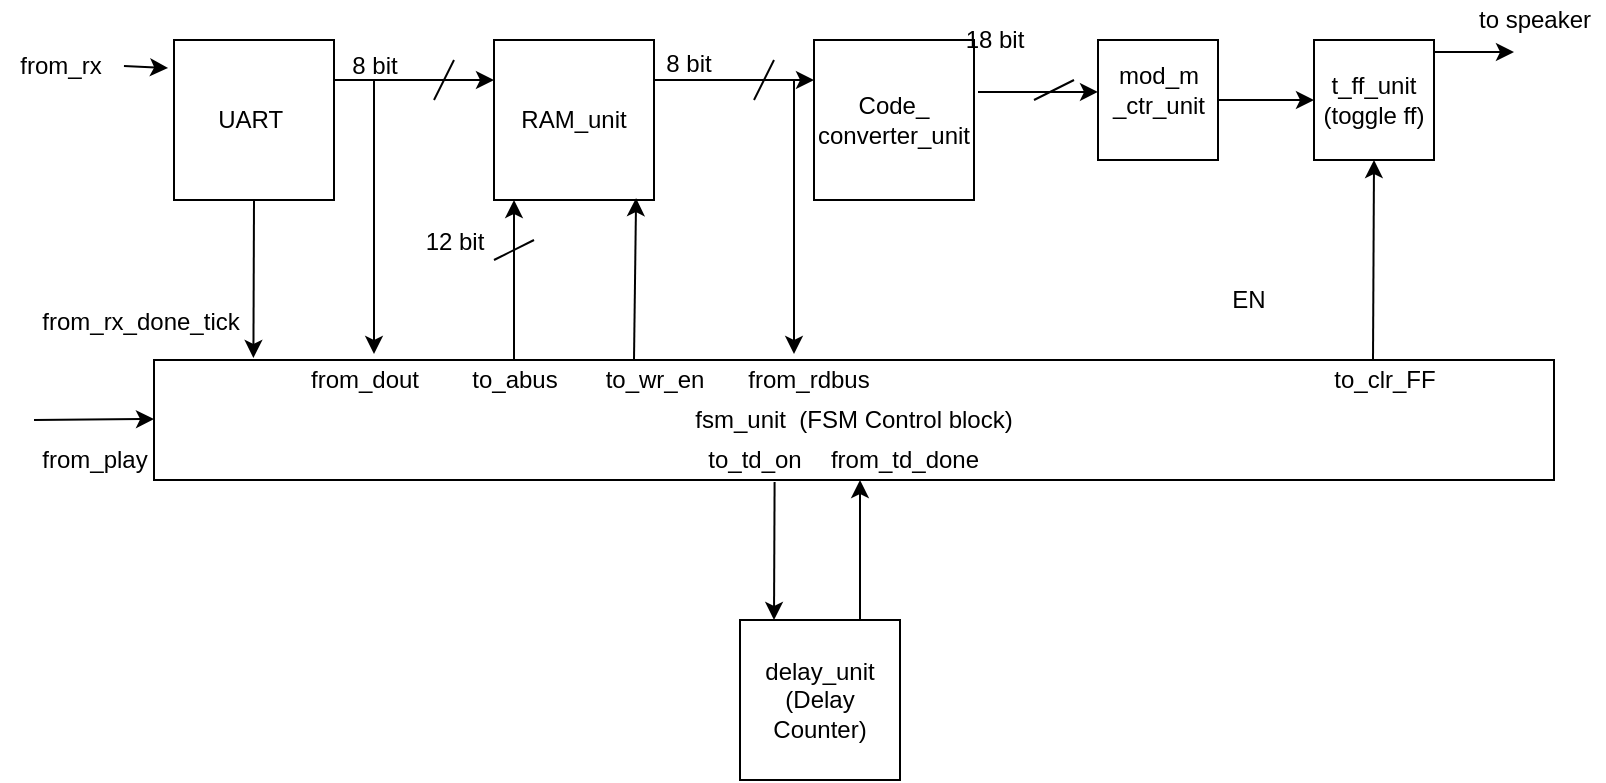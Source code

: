 <mxfile version="12.6.5" type="device" pages="2"><diagram id="YgdAXPZ5-lK4IQie13oy" name="fsm_block_diagram"><mxGraphModel dx="383" dy="538" grid="1" gridSize="10" guides="1" tooltips="1" connect="1" arrows="1" fold="1" page="1" pageScale="1" pageWidth="827" pageHeight="1169" math="0" shadow="0"><root><mxCell id="0"/><mxCell id="1" parent="0"/><mxCell id="5bdlo-9A9kZahce54ayF-1" value="fsm_unit&amp;nbsp; (FSM Control block)" style="rounded=0;whiteSpace=wrap;html=1;" parent="1" vertex="1"><mxGeometry x="80" y="270" width="700" height="60" as="geometry"/></mxCell><mxCell id="5bdlo-9A9kZahce54ayF-2" value="UART&amp;nbsp;" style="whiteSpace=wrap;html=1;aspect=fixed;" parent="1" vertex="1"><mxGeometry x="90" y="110" width="80" height="80" as="geometry"/></mxCell><mxCell id="5bdlo-9A9kZahce54ayF-3" value="RAM_unit" style="whiteSpace=wrap;html=1;aspect=fixed;" parent="1" vertex="1"><mxGeometry x="250" y="110" width="80" height="80" as="geometry"/></mxCell><mxCell id="5bdlo-9A9kZahce54ayF-4" value="Code_&lt;br&gt;converter_unit" style="whiteSpace=wrap;html=1;aspect=fixed;" parent="1" vertex="1"><mxGeometry x="410" y="110" width="80" height="80" as="geometry"/></mxCell><mxCell id="5bdlo-9A9kZahce54ayF-12" value="" style="endArrow=classic;html=1;entryX=-0.037;entryY=0.175;entryDx=0;entryDy=0;entryPerimeter=0;exitX=1.033;exitY=0.5;exitDx=0;exitDy=0;exitPerimeter=0;" parent="1" target="5bdlo-9A9kZahce54ayF-2" edge="1" source="5bdlo-9A9kZahce54ayF-14"><mxGeometry width="50" height="50" relative="1" as="geometry"><mxPoint x="50" y="134" as="sourcePoint"/><mxPoint x="130" y="350" as="targetPoint"/><Array as="points"/></mxGeometry></mxCell><mxCell id="5bdlo-9A9kZahce54ayF-14" value="from_rx" style="text;html=1;align=center;verticalAlign=middle;resizable=0;points=[];autosize=1;" parent="1" vertex="1"><mxGeometry x="3" y="113" width="60" height="20" as="geometry"/></mxCell><mxCell id="5bdlo-9A9kZahce54ayF-17" value="" style="endArrow=classic;html=1;exitX=0.5;exitY=1;exitDx=0;exitDy=0;entryX=0.071;entryY=-0.017;entryDx=0;entryDy=0;entryPerimeter=0;" parent="1" source="5bdlo-9A9kZahce54ayF-2" target="5bdlo-9A9kZahce54ayF-1" edge="1"><mxGeometry width="50" height="50" relative="1" as="geometry"><mxPoint x="40" y="400" as="sourcePoint"/><mxPoint x="90" y="350" as="targetPoint"/></mxGeometry></mxCell><mxCell id="5bdlo-9A9kZahce54ayF-19" value="delay_unit&lt;br&gt;(Delay &lt;br&gt;Counter)" style="whiteSpace=wrap;html=1;aspect=fixed;" parent="1" vertex="1"><mxGeometry x="373" y="400" width="80" height="80" as="geometry"/></mxCell><mxCell id="5bdlo-9A9kZahce54ayF-20" value="" style="endArrow=classic;html=1;exitX=0.5;exitY=1;exitDx=0;exitDy=0;entryX=0.071;entryY=-0.017;entryDx=0;entryDy=0;entryPerimeter=0;" parent="1" edge="1"><mxGeometry width="50" height="50" relative="1" as="geometry"><mxPoint x="390.3" y="331.02" as="sourcePoint"/><mxPoint x="390" y="400" as="targetPoint"/></mxGeometry></mxCell><mxCell id="5bdlo-9A9kZahce54ayF-21" value="" style="endArrow=classic;html=1;exitX=0.75;exitY=0;exitDx=0;exitDy=0;" parent="1" source="5bdlo-9A9kZahce54ayF-19" edge="1"><mxGeometry width="50" height="50" relative="1" as="geometry"><mxPoint x="290.3" y="221.02" as="sourcePoint"/><mxPoint x="433" y="330" as="targetPoint"/></mxGeometry></mxCell><mxCell id="5bdlo-9A9kZahce54ayF-27" value="" style="endArrow=classic;html=1;entryX=0;entryY=0.433;entryDx=0;entryDy=0;entryPerimeter=0;" parent="1" target="5bdlo-9A9kZahce54ayF-5" edge="1"><mxGeometry width="50" height="50" relative="1" as="geometry"><mxPoint x="492" y="136" as="sourcePoint"/><mxPoint x="530" y="130" as="targetPoint"/></mxGeometry></mxCell><mxCell id="5bdlo-9A9kZahce54ayF-29" value="to_td_on" style="text;html=1;align=center;verticalAlign=middle;resizable=0;points=[];autosize=1;" parent="1" vertex="1"><mxGeometry x="350" y="310" width="60" height="20" as="geometry"/></mxCell><mxCell id="5bdlo-9A9kZahce54ayF-30" value="from_td_done" style="text;html=1;align=center;verticalAlign=middle;resizable=0;points=[];autosize=1;" parent="1" vertex="1"><mxGeometry x="410" y="310" width="90" height="20" as="geometry"/></mxCell><mxCell id="5bdlo-9A9kZahce54ayF-31" value="" style="endArrow=classic;html=1;exitX=0.75;exitY=0;exitDx=0;exitDy=0;entryX=0.5;entryY=1;entryDx=0;entryDy=0;" parent="1" edge="1" target="CBpHzNIwXHoTtJq3XLyi-16"><mxGeometry width="50" height="50" relative="1" as="geometry"><mxPoint x="689.5" y="270" as="sourcePoint"/><mxPoint x="689.5" y="200" as="targetPoint"/></mxGeometry></mxCell><mxCell id="5bdlo-9A9kZahce54ayF-32" value="EN" style="text;html=1;align=center;verticalAlign=middle;resizable=0;points=[];autosize=1;" parent="1" vertex="1"><mxGeometry x="612" y="230" width="30" height="20" as="geometry"/></mxCell><mxCell id="5bdlo-9A9kZahce54ayF-34" value="" style="endArrow=classic;html=1;exitX=0.75;exitY=0;exitDx=0;exitDy=0;entryX=0.125;entryY=1;entryDx=0;entryDy=0;entryPerimeter=0;" parent="1" edge="1" target="5bdlo-9A9kZahce54ayF-3"><mxGeometry width="50" height="50" relative="1" as="geometry"><mxPoint x="260" y="270" as="sourcePoint"/><mxPoint x="260" y="200" as="targetPoint"/></mxGeometry></mxCell><mxCell id="5bdlo-9A9kZahce54ayF-40" value="" style="endArrow=classic;html=1;" parent="1" edge="1"><mxGeometry width="50" height="50" relative="1" as="geometry"><mxPoint x="660" y="116" as="sourcePoint"/><mxPoint x="760" y="116" as="targetPoint"/></mxGeometry></mxCell><mxCell id="5bdlo-9A9kZahce54ayF-41" value="" style="endArrow=classic;html=1;" parent="1" edge="1"><mxGeometry width="50" height="50" relative="1" as="geometry"><mxPoint x="20" y="300" as="sourcePoint"/><mxPoint x="80" y="299.5" as="targetPoint"/></mxGeometry></mxCell><mxCell id="5bdlo-9A9kZahce54ayF-42" value="from_play" style="text;html=1;align=center;verticalAlign=middle;resizable=0;points=[];autosize=1;" parent="1" vertex="1"><mxGeometry x="15" y="310" width="70" height="20" as="geometry"/></mxCell><mxCell id="5bdlo-9A9kZahce54ayF-43" value="" style="endArrow=classic;html=1;exitX=0.75;exitY=0;exitDx=0;exitDy=0;entryX=0.888;entryY=0.988;entryDx=0;entryDy=0;entryPerimeter=0;" parent="1" edge="1" target="5bdlo-9A9kZahce54ayF-3"><mxGeometry width="50" height="50" relative="1" as="geometry"><mxPoint x="320" y="270" as="sourcePoint"/><mxPoint x="320" y="200" as="targetPoint"/></mxGeometry></mxCell><mxCell id="5bdlo-9A9kZahce54ayF-46" value="to speaker" style="text;html=1;align=center;verticalAlign=middle;resizable=0;points=[];autosize=1;" parent="1" vertex="1"><mxGeometry x="735" y="90" width="70" height="20" as="geometry"/></mxCell><mxCell id="CBpHzNIwXHoTtJq3XLyi-1" value="from_rx_done_tick" style="text;html=1;align=center;verticalAlign=middle;resizable=0;points=[];autosize=1;" vertex="1" parent="1"><mxGeometry x="18" y="241" width="110" height="20" as="geometry"/></mxCell><mxCell id="CBpHzNIwXHoTtJq3XLyi-3" value="to_abus" style="text;html=1;align=center;verticalAlign=middle;resizable=0;points=[];autosize=1;" vertex="1" parent="1"><mxGeometry x="230" y="270" width="60" height="20" as="geometry"/></mxCell><mxCell id="CBpHzNIwXHoTtJq3XLyi-4" value="to_wr_en&lt;br&gt;" style="text;html=1;align=center;verticalAlign=middle;resizable=0;points=[];autosize=1;" vertex="1" parent="1"><mxGeometry x="300" y="270" width="60" height="20" as="geometry"/></mxCell><mxCell id="CBpHzNIwXHoTtJq3XLyi-7" value="" style="group" vertex="1" connectable="0" parent="1"><mxGeometry x="230" y="230" width="10" height="10" as="geometry"/></mxCell><mxCell id="CBpHzNIwXHoTtJq3XLyi-9" value="" style="endArrow=none;html=1;" edge="1" parent="CBpHzNIwXHoTtJq3XLyi-7"><mxGeometry width="50" height="50" relative="1" as="geometry"><mxPoint x="20" y="-10" as="sourcePoint"/><mxPoint x="40" y="-20" as="targetPoint"/></mxGeometry></mxCell><mxCell id="CBpHzNIwXHoTtJq3XLyi-10" value="8 bit&lt;br&gt;" style="text;html=1;align=center;verticalAlign=middle;resizable=0;points=[];autosize=1;" vertex="1" parent="1"><mxGeometry x="170" y="113" width="40" height="20" as="geometry"/></mxCell><mxCell id="CBpHzNIwXHoTtJq3XLyi-11" value="12 bit&lt;br&gt;" style="text;html=1;align=center;verticalAlign=middle;resizable=0;points=[];autosize=1;" vertex="1" parent="1"><mxGeometry x="210" y="201" width="40" height="20" as="geometry"/></mxCell><mxCell id="CBpHzNIwXHoTtJq3XLyi-12" value="8 bit&lt;br&gt;" style="text;html=1;align=center;verticalAlign=middle;resizable=0;points=[];autosize=1;" vertex="1" parent="1"><mxGeometry x="327" y="112" width="40" height="20" as="geometry"/></mxCell><mxCell id="CBpHzNIwXHoTtJq3XLyi-17" style="edgeStyle=orthogonalEdgeStyle;rounded=0;orthogonalLoop=1;jettySize=auto;html=1;exitX=1;exitY=0.5;exitDx=0;exitDy=0;entryX=0;entryY=0.5;entryDx=0;entryDy=0;" edge="1" parent="1" source="5bdlo-9A9kZahce54ayF-5" target="CBpHzNIwXHoTtJq3XLyi-16"><mxGeometry relative="1" as="geometry"/></mxCell><mxCell id="5bdlo-9A9kZahce54ayF-5" value="" style="whiteSpace=wrap;html=1;aspect=fixed;" parent="1" vertex="1"><mxGeometry x="552" y="110" width="60" height="60" as="geometry"/></mxCell><mxCell id="5bdlo-9A9kZahce54ayF-6" value="mod_m&lt;br&gt;_ctr_unit" style="text;html=1;align=center;verticalAlign=middle;resizable=0;points=[];autosize=1;" parent="1" vertex="1"><mxGeometry x="552" y="120" width="60" height="30" as="geometry"/></mxCell><mxCell id="CBpHzNIwXHoTtJq3XLyi-15" value="18 bit" style="text;html=1;align=center;verticalAlign=middle;resizable=0;points=[];autosize=1;" vertex="1" parent="1"><mxGeometry x="480" y="100" width="40" height="20" as="geometry"/></mxCell><mxCell id="CBpHzNIwXHoTtJq3XLyi-16" value="t_ff_unit&lt;br&gt;(toggle ff)" style="whiteSpace=wrap;html=1;aspect=fixed;" vertex="1" parent="1"><mxGeometry x="660" y="110" width="60" height="60" as="geometry"/></mxCell><mxCell id="CBpHzNIwXHoTtJq3XLyi-18" value="to_clr_FF" style="text;html=1;align=center;verticalAlign=middle;resizable=0;points=[];autosize=1;" vertex="1" parent="1"><mxGeometry x="660" y="270" width="70" height="20" as="geometry"/></mxCell><mxCell id="5bdlo-9A9kZahce54ayF-26" value="" style="group" parent="1" vertex="1" connectable="0"><mxGeometry x="520" y="130" width="20" height="10" as="geometry"/></mxCell><mxCell id="5bdlo-9A9kZahce54ayF-28" value="" style="endArrow=none;html=1;" parent="5bdlo-9A9kZahce54ayF-26" edge="1"><mxGeometry width="50" height="50" relative="1" as="geometry"><mxPoint y="10" as="sourcePoint"/><mxPoint x="20" as="targetPoint"/></mxGeometry></mxCell><mxCell id="5bdlo-9A9kZahce54ayF-24" value="" style="endArrow=classic;html=1;exitX=1;exitY=0.25;exitDx=0;exitDy=0;entryX=0;entryY=0.25;entryDx=0;entryDy=0;" parent="1" source="5bdlo-9A9kZahce54ayF-3" edge="1" target="5bdlo-9A9kZahce54ayF-4"><mxGeometry width="50" height="50" relative="1" as="geometry"><mxPoint x="310" y="195" as="sourcePoint"/><mxPoint x="370" y="140" as="targetPoint"/></mxGeometry></mxCell><mxCell id="5bdlo-9A9kZahce54ayF-25" value="" style="endArrow=none;html=1;" parent="1" edge="1"><mxGeometry width="50" height="50" relative="1" as="geometry"><mxPoint x="390" y="120" as="sourcePoint"/><mxPoint x="380" y="140" as="targetPoint"/></mxGeometry></mxCell><mxCell id="5bdlo-9A9kZahce54ayF-15" value="" style="endArrow=classic;html=1;exitX=1;exitY=0.25;exitDx=0;exitDy=0;entryX=0;entryY=0.25;entryDx=0;entryDy=0;" parent="1" source="5bdlo-9A9kZahce54ayF-2" target="5bdlo-9A9kZahce54ayF-3" edge="1"><mxGeometry width="50" height="50" relative="1" as="geometry"><mxPoint x="170" y="185" as="sourcePoint"/><mxPoint x="220" y="135" as="targetPoint"/></mxGeometry></mxCell><mxCell id="5bdlo-9A9kZahce54ayF-16" value="" style="endArrow=none;html=1;" parent="1" edge="1"><mxGeometry width="50" height="50" relative="1" as="geometry"><mxPoint x="220" y="140" as="sourcePoint"/><mxPoint x="230" y="120" as="targetPoint"/></mxGeometry></mxCell><mxCell id="CBpHzNIwXHoTtJq3XLyi-22" value="" style="endArrow=classic;html=1;" edge="1" parent="1"><mxGeometry width="50" height="50" relative="1" as="geometry"><mxPoint x="190" y="130" as="sourcePoint"/><mxPoint x="190" y="267" as="targetPoint"/></mxGeometry></mxCell><mxCell id="CBpHzNIwXHoTtJq3XLyi-23" value="from_dout" style="text;html=1;align=center;verticalAlign=middle;resizable=0;points=[];autosize=1;" vertex="1" parent="1"><mxGeometry x="150" y="270" width="70" height="20" as="geometry"/></mxCell><mxCell id="CBpHzNIwXHoTtJq3XLyi-24" value="" style="endArrow=classic;html=1;" edge="1" parent="1"><mxGeometry width="50" height="50" relative="1" as="geometry"><mxPoint x="400" y="130" as="sourcePoint"/><mxPoint x="400" y="267" as="targetPoint"/></mxGeometry></mxCell><mxCell id="CBpHzNIwXHoTtJq3XLyi-25" value="from_rdbus" style="text;html=1;align=center;verticalAlign=middle;resizable=0;points=[];autosize=1;" vertex="1" parent="1"><mxGeometry x="367" y="270" width="80" height="20" as="geometry"/></mxCell></root></mxGraphModel></diagram><diagram id="8MYCNCl6mGvMVjmxl_Ek" name="asmd_chart"><mxGraphModel dx="383" dy="538" grid="1" gridSize="10" guides="1" tooltips="1" connect="1" arrows="1" fold="1" page="1" pageScale="1" pageWidth="827" pageHeight="1169" math="0" shadow="0"><root><mxCell id="Ey9MxF-9MoVM_Pue2kJ5-0"/><mxCell id="Ey9MxF-9MoVM_Pue2kJ5-1" parent="Ey9MxF-9MoVM_Pue2kJ5-0"/><mxCell id="_oyFW1iO48aL2rEF51Xe-11" value="" style="rounded=0;whiteSpace=wrap;html=1;dashed=1;fillColor=none;fontSize=16;" vertex="1" parent="Ey9MxF-9MoVM_Pue2kJ5-1"><mxGeometry x="800" y="395" width="190" height="205" as="geometry"/></mxCell><mxCell id="xyKOSxq3Kl5YAWlr8N83-8" value="" style="rounded=0;whiteSpace=wrap;html=1;dashed=1;fillColor=none;fontSize=16;" vertex="1" parent="Ey9MxF-9MoVM_Pue2kJ5-1"><mxGeometry x="360" y="230" width="190" height="110" as="geometry"/></mxCell><mxCell id="xyKOSxq3Kl5YAWlr8N83-11" value="store_2" style="text;html=1;align=center;verticalAlign=middle;resizable=0;points=[];autosize=1;fontSize=16;" vertex="1" parent="Ey9MxF-9MoVM_Pue2kJ5-1"><mxGeometry x="480" y="240" width="70" height="20" as="geometry"/></mxCell><mxCell id="xyKOSxq3Kl5YAWlr8N83-26" value="" style="rounded=0;whiteSpace=wrap;html=1;dashed=1;fillColor=none;fontSize=16;" vertex="1" parent="Ey9MxF-9MoVM_Pue2kJ5-1"><mxGeometry x="350" y="380" width="370" height="305" as="geometry"/></mxCell><mxCell id="xyKOSxq3Kl5YAWlr8N83-15" style="edgeStyle=orthogonalEdgeStyle;rounded=0;orthogonalLoop=1;jettySize=auto;html=1;exitX=0.5;exitY=0;exitDx=0;exitDy=0;entryX=0.5;entryY=0;entryDx=0;entryDy=0;fontSize=16;" edge="1" parent="Ey9MxF-9MoVM_Pue2kJ5-1" source="xyKOSxq3Kl5YAWlr8N83-2" target="xyKOSxq3Kl5YAWlr8N83-0"><mxGeometry relative="1" as="geometry"><Array as="points"><mxPoint x="455" y="120"/><mxPoint x="455" y="120"/></Array></mxGeometry></mxCell><mxCell id="xyKOSxq3Kl5YAWlr8N83-2" value="" style="rounded=0;whiteSpace=wrap;html=1;dashed=1;fillColor=none;fontSize=16;" vertex="1" parent="Ey9MxF-9MoVM_Pue2kJ5-1"><mxGeometry x="360" y="90" width="190" height="110" as="geometry"/></mxCell><mxCell id="Ey9MxF-9MoVM_Pue2kJ5-24" style="edgeStyle=orthogonalEdgeStyle;rounded=0;orthogonalLoop=1;jettySize=auto;html=1;exitX=0.5;exitY=0;exitDx=0;exitDy=0;entryX=0.5;entryY=0;entryDx=0;entryDy=0;fontSize=16;" edge="1" parent="Ey9MxF-9MoVM_Pue2kJ5-1" source="Ey9MxF-9MoVM_Pue2kJ5-23" target="Ey9MxF-9MoVM_Pue2kJ5-18"><mxGeometry relative="1" as="geometry"/></mxCell><mxCell id="Ey9MxF-9MoVM_Pue2kJ5-23" value="" style="whiteSpace=wrap;html=1;aspect=fixed;dashed=1;fillColor=none;" vertex="1" parent="Ey9MxF-9MoVM_Pue2kJ5-1"><mxGeometry x="50" y="390" width="240" height="240" as="geometry"/></mxCell><mxCell id="Ey9MxF-9MoVM_Pue2kJ5-14" style="edgeStyle=orthogonalEdgeStyle;rounded=0;orthogonalLoop=1;jettySize=auto;html=1;exitX=0.5;exitY=0;exitDx=0;exitDy=0;entryX=0.5;entryY=0;entryDx=0;entryDy=0;fontSize=16;" edge="1" parent="Ey9MxF-9MoVM_Pue2kJ5-1" source="Ey9MxF-9MoVM_Pue2kJ5-7" target="Ey9MxF-9MoVM_Pue2kJ5-2"><mxGeometry relative="1" as="geometry"/></mxCell><mxCell id="Ey9MxF-9MoVM_Pue2kJ5-7" value="" style="whiteSpace=wrap;html=1;aspect=fixed;dashed=1;fillColor=none;" vertex="1" parent="Ey9MxF-9MoVM_Pue2kJ5-1"><mxGeometry x="45" y="90" width="240" height="240" as="geometry"/></mxCell><mxCell id="Ey9MxF-9MoVM_Pue2kJ5-9" style="edgeStyle=orthogonalEdgeStyle;rounded=0;orthogonalLoop=1;jettySize=auto;html=1;exitX=0.5;exitY=1;exitDx=0;exitDy=0;entryX=0.5;entryY=0;entryDx=0;entryDy=0;" edge="1" parent="Ey9MxF-9MoVM_Pue2kJ5-1" source="Ey9MxF-9MoVM_Pue2kJ5-2" target="Ey9MxF-9MoVM_Pue2kJ5-3"><mxGeometry relative="1" as="geometry"/></mxCell><mxCell id="Ey9MxF-9MoVM_Pue2kJ5-2" value="to_clr_FF &amp;lt;= '1'" style="rounded=0;whiteSpace=wrap;html=1;" vertex="1" parent="Ey9MxF-9MoVM_Pue2kJ5-1"><mxGeometry x="110" y="120" width="120" height="30" as="geometry"/></mxCell><mxCell id="Ey9MxF-9MoVM_Pue2kJ5-6" style="edgeStyle=orthogonalEdgeStyle;rounded=0;orthogonalLoop=1;jettySize=auto;html=1;exitX=0.5;exitY=1;exitDx=0;exitDy=0;entryX=0.5;entryY=0;entryDx=0;entryDy=0;" edge="1" parent="Ey9MxF-9MoVM_Pue2kJ5-1" source="Ey9MxF-9MoVM_Pue2kJ5-3" target="Ey9MxF-9MoVM_Pue2kJ5-4"><mxGeometry relative="1" as="geometry"/></mxCell><mxCell id="Ey9MxF-9MoVM_Pue2kJ5-10" style="edgeStyle=orthogonalEdgeStyle;rounded=0;orthogonalLoop=1;jettySize=auto;html=1;exitX=0;exitY=0.5;exitDx=0;exitDy=0;entryX=0.5;entryY=0;entryDx=0;entryDy=0;" edge="1" parent="Ey9MxF-9MoVM_Pue2kJ5-1" source="Ey9MxF-9MoVM_Pue2kJ5-3" target="Ey9MxF-9MoVM_Pue2kJ5-7"><mxGeometry relative="1" as="geometry"><Array as="points"><mxPoint x="10" y="200"/><mxPoint x="10" y="50"/><mxPoint x="165" y="50"/></Array></mxGeometry></mxCell><mxCell id="Ey9MxF-9MoVM_Pue2kJ5-3" value="from_rx_done_tick = 1 ?" style="shape=hexagon;perimeter=hexagonPerimeter2;whiteSpace=wrap;html=1;" vertex="1" parent="Ey9MxF-9MoVM_Pue2kJ5-1"><mxGeometry x="70" y="180" width="190" height="40" as="geometry"/></mxCell><mxCell id="Ey9MxF-9MoVM_Pue2kJ5-11" style="edgeStyle=orthogonalEdgeStyle;rounded=0;orthogonalLoop=1;jettySize=auto;html=1;exitX=0;exitY=0.5;exitDx=0;exitDy=0;" edge="1" parent="Ey9MxF-9MoVM_Pue2kJ5-1" source="Ey9MxF-9MoVM_Pue2kJ5-4"><mxGeometry relative="1" as="geometry"><mxPoint x="10" y="200" as="targetPoint"/></mxGeometry></mxCell><mxCell id="Ey9MxF-9MoVM_Pue2kJ5-27" style="edgeStyle=orthogonalEdgeStyle;rounded=0;orthogonalLoop=1;jettySize=auto;html=1;exitX=0.5;exitY=1;exitDx=0;exitDy=0;fontSize=16;" edge="1" parent="Ey9MxF-9MoVM_Pue2kJ5-1" source="Ey9MxF-9MoVM_Pue2kJ5-4"><mxGeometry relative="1" as="geometry"><mxPoint x="165" y="390" as="targetPoint"/></mxGeometry></mxCell><mxCell id="Ey9MxF-9MoVM_Pue2kJ5-4" value="from_dout = '(' ?" style="shape=hexagon;perimeter=hexagonPerimeter2;whiteSpace=wrap;html=1;" vertex="1" parent="Ey9MxF-9MoVM_Pue2kJ5-1"><mxGeometry x="70" y="260" width="190" height="40" as="geometry"/></mxCell><mxCell id="Ey9MxF-9MoVM_Pue2kJ5-12" value="init" style="text;html=1;align=center;verticalAlign=middle;resizable=0;points=[];autosize=1;fontSize=16;" vertex="1" parent="Ey9MxF-9MoVM_Pue2kJ5-1"><mxGeometry x="240" y="100" width="40" height="20" as="geometry"/></mxCell><mxCell id="Ey9MxF-9MoVM_Pue2kJ5-15" value="F" style="text;html=1;align=center;verticalAlign=middle;resizable=0;points=[];autosize=1;fontSize=16;" vertex="1" parent="Ey9MxF-9MoVM_Pue2kJ5-1"><mxGeometry x="15" y="177" width="30" height="20" as="geometry"/></mxCell><mxCell id="Ey9MxF-9MoVM_Pue2kJ5-16" value="F" style="text;html=1;align=center;verticalAlign=middle;resizable=0;points=[];autosize=1;fontSize=16;" vertex="1" parent="Ey9MxF-9MoVM_Pue2kJ5-1"><mxGeometry x="15" y="260" width="30" height="20" as="geometry"/></mxCell><mxCell id="Ey9MxF-9MoVM_Pue2kJ5-17" value="T" style="text;html=1;align=center;verticalAlign=middle;resizable=0;points=[];autosize=1;fontSize=16;" vertex="1" parent="Ey9MxF-9MoVM_Pue2kJ5-1"><mxGeometry x="130" y="230" width="30" height="20" as="geometry"/></mxCell><mxCell id="Ey9MxF-9MoVM_Pue2kJ5-21" style="edgeStyle=orthogonalEdgeStyle;rounded=0;orthogonalLoop=1;jettySize=auto;html=1;exitX=0.5;exitY=1;exitDx=0;exitDy=0;entryX=0.5;entryY=0;entryDx=0;entryDy=0;fontSize=16;" edge="1" parent="Ey9MxF-9MoVM_Pue2kJ5-1" source="Ey9MxF-9MoVM_Pue2kJ5-18" target="Ey9MxF-9MoVM_Pue2kJ5-19"><mxGeometry relative="1" as="geometry"/></mxCell><mxCell id="Ey9MxF-9MoVM_Pue2kJ5-18" value="to_clr_FF &amp;lt;= '1'&lt;br&gt;to_abus &amp;lt;= (others=&amp;gt;0)" style="rounded=0;whiteSpace=wrap;html=1;" vertex="1" parent="Ey9MxF-9MoVM_Pue2kJ5-1"><mxGeometry x="90" y="420" width="150" height="40" as="geometry"/></mxCell><mxCell id="Ey9MxF-9MoVM_Pue2kJ5-22" style="edgeStyle=orthogonalEdgeStyle;rounded=0;orthogonalLoop=1;jettySize=auto;html=1;exitX=0.5;exitY=1;exitDx=0;exitDy=0;entryX=0.5;entryY=0;entryDx=0;entryDy=0;fontSize=16;" edge="1" parent="Ey9MxF-9MoVM_Pue2kJ5-1" source="Ey9MxF-9MoVM_Pue2kJ5-19" target="Ey9MxF-9MoVM_Pue2kJ5-20"><mxGeometry relative="1" as="geometry"/></mxCell><mxCell id="Ey9MxF-9MoVM_Pue2kJ5-28" style="edgeStyle=orthogonalEdgeStyle;rounded=0;orthogonalLoop=1;jettySize=auto;html=1;exitX=0;exitY=0.5;exitDx=0;exitDy=0;fontSize=16;" edge="1" parent="Ey9MxF-9MoVM_Pue2kJ5-1" source="Ey9MxF-9MoVM_Pue2kJ5-19"><mxGeometry relative="1" as="geometry"><mxPoint x="165" y="360" as="targetPoint"/><Array as="points"><mxPoint x="10" y="510"/><mxPoint x="10" y="360"/></Array></mxGeometry></mxCell><mxCell id="Ey9MxF-9MoVM_Pue2kJ5-19" value="from_rx_done_tick = 1 ?" style="shape=hexagon;perimeter=hexagonPerimeter2;whiteSpace=wrap;html=1;" vertex="1" parent="Ey9MxF-9MoVM_Pue2kJ5-1"><mxGeometry x="70" y="490" width="190" height="40" as="geometry"/></mxCell><mxCell id="Ey9MxF-9MoVM_Pue2kJ5-26" style="edgeStyle=orthogonalEdgeStyle;rounded=0;orthogonalLoop=1;jettySize=auto;html=1;exitX=0;exitY=0.5;exitDx=0;exitDy=0;fontSize=16;" edge="1" parent="Ey9MxF-9MoVM_Pue2kJ5-1" source="Ey9MxF-9MoVM_Pue2kJ5-20"><mxGeometry relative="1" as="geometry"><mxPoint x="10" y="510" as="targetPoint"/></mxGeometry></mxCell><mxCell id="xyKOSxq3Kl5YAWlr8N83-4" style="edgeStyle=orthogonalEdgeStyle;rounded=0;orthogonalLoop=1;jettySize=auto;html=1;exitX=0.5;exitY=1;exitDx=0;exitDy=0;entryX=0.5;entryY=0;entryDx=0;entryDy=0;fontSize=16;" edge="1" parent="Ey9MxF-9MoVM_Pue2kJ5-1" source="Ey9MxF-9MoVM_Pue2kJ5-20" target="xyKOSxq3Kl5YAWlr8N83-2"><mxGeometry relative="1" as="geometry"><Array as="points"><mxPoint x="165" y="660"/><mxPoint x="310" y="660"/><mxPoint x="310" y="70"/><mxPoint x="455" y="70"/></Array></mxGeometry></mxCell><mxCell id="Ey9MxF-9MoVM_Pue2kJ5-20" value="from_dout = O4/O5 note ?" style="shape=hexagon;perimeter=hexagonPerimeter2;whiteSpace=wrap;html=1;" vertex="1" parent="Ey9MxF-9MoVM_Pue2kJ5-1"><mxGeometry x="70" y="564" width="190" height="40" as="geometry"/></mxCell><mxCell id="Ey9MxF-9MoVM_Pue2kJ5-29" value="check_for_ABC" style="text;html=1;fontSize=16;" vertex="1" parent="Ey9MxF-9MoVM_Pue2kJ5-1"><mxGeometry x="170" y="390" width="50" height="30" as="geometry"/></mxCell><mxCell id="Ey9MxF-9MoVM_Pue2kJ5-30" value="T" style="text;html=1;align=center;verticalAlign=middle;resizable=0;points=[];autosize=1;fontSize=16;" vertex="1" parent="Ey9MxF-9MoVM_Pue2kJ5-1"><mxGeometry x="130" y="310" width="30" height="20" as="geometry"/></mxCell><mxCell id="Ey9MxF-9MoVM_Pue2kJ5-31" value="T" style="text;html=1;align=center;verticalAlign=middle;resizable=0;points=[];autosize=1;fontSize=16;" vertex="1" parent="Ey9MxF-9MoVM_Pue2kJ5-1"><mxGeometry x="130" y="540" width="30" height="20" as="geometry"/></mxCell><mxCell id="Ey9MxF-9MoVM_Pue2kJ5-32" value="F" style="text;html=1;align=center;verticalAlign=middle;resizable=0;points=[];autosize=1;fontSize=16;" vertex="1" parent="Ey9MxF-9MoVM_Pue2kJ5-1"><mxGeometry x="15" y="490" width="30" height="20" as="geometry"/></mxCell><mxCell id="Ey9MxF-9MoVM_Pue2kJ5-33" value="F" style="text;html=1;align=center;verticalAlign=middle;resizable=0;points=[];autosize=1;fontSize=16;" vertex="1" parent="Ey9MxF-9MoVM_Pue2kJ5-1"><mxGeometry x="15" y="560" width="30" height="20" as="geometry"/></mxCell><mxCell id="xyKOSxq3Kl5YAWlr8N83-57" style="edgeStyle=orthogonalEdgeStyle;rounded=0;orthogonalLoop=1;jettySize=auto;html=1;exitX=0.5;exitY=1;exitDx=0;exitDy=0;entryX=0.5;entryY=0;entryDx=0;entryDy=0;fontSize=16;" edge="1" parent="Ey9MxF-9MoVM_Pue2kJ5-1" source="xyKOSxq3Kl5YAWlr8N83-0" target="xyKOSxq3Kl5YAWlr8N83-9"><mxGeometry relative="1" as="geometry"><Array as="points"><mxPoint x="460" y="177"/></Array></mxGeometry></mxCell><mxCell id="xyKOSxq3Kl5YAWlr8N83-0" value="to_clr_FF &amp;lt;= '1'&lt;br&gt;to_wr_en &amp;lt;= '1'" style="rounded=0;whiteSpace=wrap;html=1;" vertex="1" parent="Ey9MxF-9MoVM_Pue2kJ5-1"><mxGeometry x="380" y="137" width="150" height="40" as="geometry"/></mxCell><mxCell id="xyKOSxq3Kl5YAWlr8N83-5" value="T" style="text;html=1;align=center;verticalAlign=middle;resizable=0;points=[];autosize=1;fontSize=16;" vertex="1" parent="Ey9MxF-9MoVM_Pue2kJ5-1"><mxGeometry x="170" y="610" width="30" height="20" as="geometry"/></mxCell><mxCell id="xyKOSxq3Kl5YAWlr8N83-7" value="store_1" style="text;html=1;align=center;verticalAlign=middle;resizable=0;points=[];autosize=1;fontSize=16;" vertex="1" parent="Ey9MxF-9MoVM_Pue2kJ5-1"><mxGeometry x="485" y="100" width="70" height="20" as="geometry"/></mxCell><mxCell id="xyKOSxq3Kl5YAWlr8N83-36" style="edgeStyle=orthogonalEdgeStyle;rounded=0;orthogonalLoop=1;jettySize=auto;html=1;exitX=0.5;exitY=1;exitDx=0;exitDy=0;fontSize=16;" edge="1" parent="Ey9MxF-9MoVM_Pue2kJ5-1" source="xyKOSxq3Kl5YAWlr8N83-9" target="xyKOSxq3Kl5YAWlr8N83-21"><mxGeometry relative="1" as="geometry"><Array as="points"><mxPoint x="460" y="400"/><mxPoint x="460" y="400"/></Array></mxGeometry></mxCell><mxCell id="xyKOSxq3Kl5YAWlr8N83-9" value="to_clr_FF &amp;lt;= '1'&lt;br&gt;to_abus &amp;lt;= to_abus +1" style="rounded=0;whiteSpace=wrap;html=1;" vertex="1" parent="Ey9MxF-9MoVM_Pue2kJ5-1"><mxGeometry x="385" y="270" width="150" height="40" as="geometry"/></mxCell><mxCell id="xyKOSxq3Kl5YAWlr8N83-20" style="edgeStyle=orthogonalEdgeStyle;rounded=0;orthogonalLoop=1;jettySize=auto;html=1;exitX=0.5;exitY=1;exitDx=0;exitDy=0;entryX=0.5;entryY=0;entryDx=0;entryDy=0;fontSize=16;" edge="1" parent="Ey9MxF-9MoVM_Pue2kJ5-1" source="xyKOSxq3Kl5YAWlr8N83-21" target="xyKOSxq3Kl5YAWlr8N83-23"><mxGeometry relative="1" as="geometry"/></mxCell><mxCell id="xyKOSxq3Kl5YAWlr8N83-21" value="to_clr_FF &amp;lt;= '1'&lt;br&gt;to_abus &amp;lt;= (others=&amp;gt;0)" style="rounded=0;whiteSpace=wrap;html=1;" vertex="1" parent="Ey9MxF-9MoVM_Pue2kJ5-1"><mxGeometry x="380" y="420" width="150" height="40" as="geometry"/></mxCell><mxCell id="xyKOSxq3Kl5YAWlr8N83-22" style="edgeStyle=orthogonalEdgeStyle;rounded=0;orthogonalLoop=1;jettySize=auto;html=1;exitX=0.5;exitY=1;exitDx=0;exitDy=0;entryX=0.5;entryY=0;entryDx=0;entryDy=0;fontSize=16;" edge="1" parent="Ey9MxF-9MoVM_Pue2kJ5-1" source="xyKOSxq3Kl5YAWlr8N83-23" target="xyKOSxq3Kl5YAWlr8N83-24"><mxGeometry relative="1" as="geometry"/></mxCell><mxCell id="xyKOSxq3Kl5YAWlr8N83-38" style="edgeStyle=orthogonalEdgeStyle;rounded=0;orthogonalLoop=1;jettySize=auto;html=1;exitX=0;exitY=0.5;exitDx=0;exitDy=0;fontSize=16;" edge="1" parent="Ey9MxF-9MoVM_Pue2kJ5-1" source="xyKOSxq3Kl5YAWlr8N83-23"><mxGeometry relative="1" as="geometry"><mxPoint x="460" y="360" as="targetPoint"/><Array as="points"><mxPoint x="330" y="500"/><mxPoint x="330" y="360"/></Array></mxGeometry></mxCell><mxCell id="xyKOSxq3Kl5YAWlr8N83-23" value="from_rx_done_tick = 1 ?" style="shape=hexagon;perimeter=hexagonPerimeter2;whiteSpace=wrap;html=1;" vertex="1" parent="Ey9MxF-9MoVM_Pue2kJ5-1"><mxGeometry x="370" y="480" width="190" height="40" as="geometry"/></mxCell><mxCell id="xyKOSxq3Kl5YAWlr8N83-28" style="edgeStyle=orthogonalEdgeStyle;rounded=0;orthogonalLoop=1;jettySize=auto;html=1;exitX=0.5;exitY=1;exitDx=0;exitDy=0;entryX=0.5;entryY=0;entryDx=0;entryDy=0;fontSize=16;" edge="1" parent="Ey9MxF-9MoVM_Pue2kJ5-1" source="xyKOSxq3Kl5YAWlr8N83-24" target="xyKOSxq3Kl5YAWlr8N83-27"><mxGeometry relative="1" as="geometry"/></mxCell><mxCell id="xyKOSxq3Kl5YAWlr8N83-37" style="edgeStyle=orthogonalEdgeStyle;rounded=0;orthogonalLoop=1;jettySize=auto;html=1;exitX=1;exitY=0.5;exitDx=0;exitDy=0;entryX=0;entryY=0.5;entryDx=0;entryDy=0;fontSize=16;" edge="1" parent="Ey9MxF-9MoVM_Pue2kJ5-1" source="xyKOSxq3Kl5YAWlr8N83-24" target="xyKOSxq3Kl5YAWlr8N83-29"><mxGeometry relative="1" as="geometry"/></mxCell><mxCell id="xyKOSxq3Kl5YAWlr8N83-24" value="from_dout = ')' ?" style="shape=hexagon;perimeter=hexagonPerimeter2;whiteSpace=wrap;html=1;" vertex="1" parent="Ey9MxF-9MoVM_Pue2kJ5-1"><mxGeometry x="370" y="540" width="190" height="40" as="geometry"/></mxCell><mxCell id="xyKOSxq3Kl5YAWlr8N83-25" value="check_for_ABC" style="text;html=1;fontSize=16;" vertex="1" parent="Ey9MxF-9MoVM_Pue2kJ5-1"><mxGeometry x="580" y="390" width="50" height="30" as="geometry"/></mxCell><mxCell id="xyKOSxq3Kl5YAWlr8N83-44" style="edgeStyle=orthogonalEdgeStyle;rounded=0;orthogonalLoop=1;jettySize=auto;html=1;exitX=0;exitY=0.5;exitDx=0;exitDy=0;fontSize=16;" edge="1" parent="Ey9MxF-9MoVM_Pue2kJ5-1" source="xyKOSxq3Kl5YAWlr8N83-27"><mxGeometry relative="1" as="geometry"><mxPoint x="330" y="500" as="targetPoint"/></mxGeometry></mxCell><mxCell id="xyKOSxq3Kl5YAWlr8N83-46" style="edgeStyle=orthogonalEdgeStyle;rounded=0;orthogonalLoop=1;jettySize=auto;html=1;exitX=0.5;exitY=1;exitDx=0;exitDy=0;fontSize=16;" edge="1" parent="Ey9MxF-9MoVM_Pue2kJ5-1" source="xyKOSxq3Kl5YAWlr8N83-27"><mxGeometry relative="1" as="geometry"><mxPoint x="310" y="652" as="targetPoint"/><Array as="points"><mxPoint x="460" y="664"/><mxPoint x="338" y="664"/><mxPoint x="338" y="652"/></Array></mxGeometry></mxCell><mxCell id="xyKOSxq3Kl5YAWlr8N83-27" value="from_dout = O4/O5 note ?" style="shape=hexagon;perimeter=hexagonPerimeter2;whiteSpace=wrap;html=1;" vertex="1" parent="Ey9MxF-9MoVM_Pue2kJ5-1"><mxGeometry x="365" y="604" width="190" height="40" as="geometry"/></mxCell><mxCell id="xyKOSxq3Kl5YAWlr8N83-29" value="&lt;font style=&quot;font-size: 12px&quot;&gt;to_wr_en &amp;lt;= '1'&amp;nbsp;&lt;/font&gt;" style="rounded=1;whiteSpace=wrap;html=1;fillColor=none;fontSize=16;" vertex="1" parent="Ey9MxF-9MoVM_Pue2kJ5-1"><mxGeometry x="590" y="540" width="110" height="40" as="geometry"/></mxCell><mxCell id="xyKOSxq3Kl5YAWlr8N83-40" value="T" style="text;html=1;align=center;verticalAlign=middle;resizable=0;points=[];autosize=1;fontSize=16;" vertex="1" parent="Ey9MxF-9MoVM_Pue2kJ5-1"><mxGeometry x="430" y="520" width="30" height="20" as="geometry"/></mxCell><mxCell id="xyKOSxq3Kl5YAWlr8N83-41" value="T" style="text;html=1;align=center;verticalAlign=middle;resizable=0;points=[];autosize=1;fontSize=16;" vertex="1" parent="Ey9MxF-9MoVM_Pue2kJ5-1"><mxGeometry x="550" y="540" width="30" height="20" as="geometry"/></mxCell><mxCell id="xyKOSxq3Kl5YAWlr8N83-42" value="F" style="text;html=1;align=center;verticalAlign=middle;resizable=0;points=[];autosize=1;fontSize=16;" vertex="1" parent="Ey9MxF-9MoVM_Pue2kJ5-1"><mxGeometry x="470" y="584" width="30" height="20" as="geometry"/></mxCell><mxCell id="xyKOSxq3Kl5YAWlr8N83-43" value="T" style="text;html=1;align=center;verticalAlign=middle;resizable=0;points=[];autosize=1;fontSize=16;" vertex="1" parent="Ey9MxF-9MoVM_Pue2kJ5-1"><mxGeometry x="430" y="650" width="30" height="20" as="geometry"/></mxCell><mxCell id="xyKOSxq3Kl5YAWlr8N83-45" value="F" style="text;html=1;align=center;verticalAlign=middle;resizable=0;points=[];autosize=1;fontSize=16;" vertex="1" parent="Ey9MxF-9MoVM_Pue2kJ5-1"><mxGeometry x="350" y="594" width="30" height="20" as="geometry"/></mxCell><mxCell id="xyKOSxq3Kl5YAWlr8N83-47" value="" style="rounded=0;whiteSpace=wrap;html=1;dashed=1;fillColor=none;fontSize=16;" vertex="1" parent="Ey9MxF-9MoVM_Pue2kJ5-1"><mxGeometry x="801" y="60" width="230" height="283" as="geometry"/></mxCell><mxCell id="xyKOSxq3Kl5YAWlr8N83-48" value="wait_for_play" style="text;html=1;align=center;verticalAlign=middle;resizable=0;points=[];autosize=1;fontSize=16;" vertex="1" parent="Ey9MxF-9MoVM_Pue2kJ5-1"><mxGeometry x="921" y="60" width="110" height="20" as="geometry"/></mxCell><mxCell id="xyKOSxq3Kl5YAWlr8N83-53" style="edgeStyle=orthogonalEdgeStyle;rounded=0;orthogonalLoop=1;jettySize=auto;html=1;exitX=0.5;exitY=1;exitDx=0;exitDy=0;entryX=0.5;entryY=0;entryDx=0;entryDy=0;fontSize=16;" edge="1" parent="Ey9MxF-9MoVM_Pue2kJ5-1" source="xyKOSxq3Kl5YAWlr8N83-49" target="xyKOSxq3Kl5YAWlr8N83-51"><mxGeometry relative="1" as="geometry"/></mxCell><mxCell id="xyKOSxq3Kl5YAWlr8N83-49" value="to_clr_FF &amp;lt;= '1'&lt;br&gt;to_abus &amp;lt;=&amp;nbsp; (others =&amp;gt; 0)" style="rounded=0;whiteSpace=wrap;html=1;" vertex="1" parent="Ey9MxF-9MoVM_Pue2kJ5-1"><mxGeometry x="841" y="90" width="150" height="40" as="geometry"/></mxCell><mxCell id="xyKOSxq3Kl5YAWlr8N83-54" style="edgeStyle=orthogonalEdgeStyle;rounded=0;orthogonalLoop=1;jettySize=auto;html=1;exitX=0.5;exitY=1;exitDx=0;exitDy=0;entryX=0.5;entryY=0;entryDx=0;entryDy=0;fontSize=16;" edge="1" parent="Ey9MxF-9MoVM_Pue2kJ5-1" source="xyKOSxq3Kl5YAWlr8N83-51" target="xyKOSxq3Kl5YAWlr8N83-52"><mxGeometry relative="1" as="geometry"/></mxCell><mxCell id="_oyFW1iO48aL2rEF51Xe-30" style="edgeStyle=orthogonalEdgeStyle;rounded=0;orthogonalLoop=1;jettySize=auto;html=1;exitX=1;exitY=0.5;exitDx=0;exitDy=0;fontSize=16;" edge="1" parent="Ey9MxF-9MoVM_Pue2kJ5-1" source="xyKOSxq3Kl5YAWlr8N83-51"><mxGeometry relative="1" as="geometry"><mxPoint x="900" y="380" as="targetPoint"/><Array as="points"><mxPoint x="1190" y="170"/><mxPoint x="1190" y="380"/></Array></mxGeometry></mxCell><mxCell id="xyKOSxq3Kl5YAWlr8N83-51" value="from_play = 1 ?" style="shape=hexagon;perimeter=hexagonPerimeter2;whiteSpace=wrap;html=1;" vertex="1" parent="Ey9MxF-9MoVM_Pue2kJ5-1"><mxGeometry x="821" y="150" width="190" height="40" as="geometry"/></mxCell><mxCell id="xyKOSxq3Kl5YAWlr8N83-56" style="edgeStyle=orthogonalEdgeStyle;rounded=0;orthogonalLoop=1;jettySize=auto;html=1;fontSize=16;exitX=0;exitY=0.5;exitDx=0;exitDy=0;" edge="1" parent="Ey9MxF-9MoVM_Pue2kJ5-1" source="xyKOSxq3Kl5YAWlr8N83-58"><mxGeometry relative="1" as="geometry"><mxPoint x="460" y="370" as="targetPoint"/><Array as="points"><mxPoint x="750" y="290"/><mxPoint x="750" y="370"/></Array></mxGeometry></mxCell><mxCell id="xyKOSxq3Kl5YAWlr8N83-62" style="edgeStyle=orthogonalEdgeStyle;rounded=0;orthogonalLoop=1;jettySize=auto;html=1;exitX=0.5;exitY=1;exitDx=0;exitDy=0;entryX=0.5;entryY=0;entryDx=0;entryDy=0;fontSize=16;" edge="1" parent="Ey9MxF-9MoVM_Pue2kJ5-1" source="xyKOSxq3Kl5YAWlr8N83-52" target="xyKOSxq3Kl5YAWlr8N83-58"><mxGeometry relative="1" as="geometry"/></mxCell><mxCell id="xyKOSxq3Kl5YAWlr8N83-63" style="edgeStyle=orthogonalEdgeStyle;rounded=0;orthogonalLoop=1;jettySize=auto;html=1;entryX=0.5;entryY=0;entryDx=0;entryDy=0;fontSize=16;exitX=1;exitY=0.5;exitDx=0;exitDy=0;" edge="1" parent="Ey9MxF-9MoVM_Pue2kJ5-1" source="xyKOSxq3Kl5YAWlr8N83-52" target="xyKOSxq3Kl5YAWlr8N83-49"><mxGeometry relative="1" as="geometry"><mxPoint x="1070" y="230" as="sourcePoint"/><Array as="points"><mxPoint x="1080" y="230"/><mxPoint x="1080" y="20"/><mxPoint x="916" y="20"/></Array></mxGeometry></mxCell><mxCell id="xyKOSxq3Kl5YAWlr8N83-52" value="from_rx_done_tick = 1 ?" style="shape=hexagon;perimeter=hexagonPerimeter2;whiteSpace=wrap;html=1;" vertex="1" parent="Ey9MxF-9MoVM_Pue2kJ5-1"><mxGeometry x="827" y="210" width="190" height="40" as="geometry"/></mxCell><mxCell id="_oyFW1iO48aL2rEF51Xe-12" style="edgeStyle=orthogonalEdgeStyle;rounded=0;orthogonalLoop=1;jettySize=auto;html=1;exitX=0.375;exitY=1;exitDx=0;exitDy=0;entryX=0.516;entryY=0.212;entryDx=0;entryDy=0;entryPerimeter=0;fontSize=16;" edge="1" parent="Ey9MxF-9MoVM_Pue2kJ5-1" source="xyKOSxq3Kl5YAWlr8N83-58" target="_oyFW1iO48aL2rEF51Xe-11"><mxGeometry relative="1" as="geometry"/></mxCell><mxCell id="xyKOSxq3Kl5YAWlr8N83-58" value="from_dout = '(' ?" style="shape=hexagon;perimeter=hexagonPerimeter2;whiteSpace=wrap;html=1;" vertex="1" parent="Ey9MxF-9MoVM_Pue2kJ5-1"><mxGeometry x="827" y="270" width="190" height="40" as="geometry"/></mxCell><mxCell id="xyKOSxq3Kl5YAWlr8N83-64" value="" style="rounded=0;whiteSpace=wrap;html=1;dashed=1;fillColor=none;fontSize=16;" vertex="1" parent="Ey9MxF-9MoVM_Pue2kJ5-1"><mxGeometry x="801" y="630" width="190" height="110" as="geometry"/></mxCell><mxCell id="xyKOSxq3Kl5YAWlr8N83-65" value="play_2" style="text;html=1;align=center;verticalAlign=middle;resizable=0;points=[];autosize=1;fontSize=16;" vertex="1" parent="Ey9MxF-9MoVM_Pue2kJ5-1"><mxGeometry x="921" y="644" width="60" height="20" as="geometry"/></mxCell><mxCell id="_oyFW1iO48aL2rEF51Xe-1" style="edgeStyle=orthogonalEdgeStyle;rounded=0;orthogonalLoop=1;jettySize=auto;html=1;exitX=0.5;exitY=1;exitDx=0;exitDy=0;entryX=0.5;entryY=0;entryDx=0;entryDy=0;fontSize=16;" edge="1" parent="Ey9MxF-9MoVM_Pue2kJ5-1" source="xyKOSxq3Kl5YAWlr8N83-69" target="xyKOSxq3Kl5YAWlr8N83-72"><mxGeometry relative="1" as="geometry"/></mxCell><mxCell id="xyKOSxq3Kl5YAWlr8N83-69" value="to_td_on &amp;lt;= '1'" style="rounded=0;whiteSpace=wrap;html=1;" vertex="1" parent="Ey9MxF-9MoVM_Pue2kJ5-1"><mxGeometry x="820" y="432" width="150" height="40" as="geometry"/></mxCell><mxCell id="xyKOSxq3Kl5YAWlr8N83-70" value="play_1" style="text;html=1;align=center;verticalAlign=middle;resizable=0;points=[];autosize=1;fontSize=16;" vertex="1" parent="Ey9MxF-9MoVM_Pue2kJ5-1"><mxGeometry x="930" y="395" width="60" height="20" as="geometry"/></mxCell><mxCell id="_oyFW1iO48aL2rEF51Xe-13" style="edgeStyle=orthogonalEdgeStyle;rounded=0;orthogonalLoop=1;jettySize=auto;html=1;exitX=0.5;exitY=1;exitDx=0;exitDy=0;fontSize=16;" edge="1" parent="Ey9MxF-9MoVM_Pue2kJ5-1" source="xyKOSxq3Kl5YAWlr8N83-71"><mxGeometry relative="1" as="geometry"><mxPoint x="900" y="380" as="targetPoint"/><Array as="points"><mxPoint x="895" y="705"/><mxPoint x="895" y="770"/><mxPoint x="750" y="770"/><mxPoint x="750" y="380"/></Array></mxGeometry></mxCell><mxCell id="xyKOSxq3Kl5YAWlr8N83-71" value="to_td_on &amp;lt;= '1'&lt;br&gt;to_abus &amp;lt;= to_abus +1" style="rounded=0;whiteSpace=wrap;html=1;" vertex="1" parent="Ey9MxF-9MoVM_Pue2kJ5-1"><mxGeometry x="821" y="665" width="150" height="40" as="geometry"/></mxCell><mxCell id="_oyFW1iO48aL2rEF51Xe-0" style="edgeStyle=orthogonalEdgeStyle;rounded=0;orthogonalLoop=1;jettySize=auto;html=1;exitX=1;exitY=0.5;exitDx=0;exitDy=0;fontSize=16;" edge="1" parent="Ey9MxF-9MoVM_Pue2kJ5-1" source="xyKOSxq3Kl5YAWlr8N83-72"><mxGeometry relative="1" as="geometry"><mxPoint x="1080" y="230" as="targetPoint"/></mxGeometry></mxCell><mxCell id="_oyFW1iO48aL2rEF51Xe-17" style="edgeStyle=orthogonalEdgeStyle;rounded=0;orthogonalLoop=1;jettySize=auto;html=1;exitX=0.5;exitY=1;exitDx=0;exitDy=0;entryX=0.5;entryY=0;entryDx=0;entryDy=0;fontSize=16;" edge="1" parent="Ey9MxF-9MoVM_Pue2kJ5-1" source="xyKOSxq3Kl5YAWlr8N83-72" target="_oyFW1iO48aL2rEF51Xe-14"><mxGeometry relative="1" as="geometry"/></mxCell><mxCell id="xyKOSxq3Kl5YAWlr8N83-72" value="from_rdbus = ')' ?" style="shape=hexagon;perimeter=hexagonPerimeter2;whiteSpace=wrap;html=1;" vertex="1" parent="Ey9MxF-9MoVM_Pue2kJ5-1"><mxGeometry x="815" y="490" width="160" height="40" as="geometry"/></mxCell><mxCell id="_oyFW1iO48aL2rEF51Xe-15" style="edgeStyle=orthogonalEdgeStyle;rounded=0;orthogonalLoop=1;jettySize=auto;html=1;exitX=0.5;exitY=1;exitDx=0;exitDy=0;fontSize=16;" edge="1" parent="Ey9MxF-9MoVM_Pue2kJ5-1" source="_oyFW1iO48aL2rEF51Xe-14" target="xyKOSxq3Kl5YAWlr8N83-71"><mxGeometry relative="1" as="geometry"/></mxCell><mxCell id="_oyFW1iO48aL2rEF51Xe-16" style="edgeStyle=orthogonalEdgeStyle;rounded=0;orthogonalLoop=1;jettySize=auto;html=1;exitX=0;exitY=0.5;exitDx=0;exitDy=0;fontSize=16;" edge="1" parent="Ey9MxF-9MoVM_Pue2kJ5-1" source="_oyFW1iO48aL2rEF51Xe-14"><mxGeometry relative="1" as="geometry"><mxPoint x="750" y="564" as="targetPoint"/></mxGeometry></mxCell><mxCell id="_oyFW1iO48aL2rEF51Xe-14" value="from_td_done = '1' ?" style="shape=hexagon;perimeter=hexagonPerimeter2;whiteSpace=wrap;html=1;" vertex="1" parent="Ey9MxF-9MoVM_Pue2kJ5-1"><mxGeometry x="816" y="544" width="160" height="40" as="geometry"/></mxCell><mxCell id="_oyFW1iO48aL2rEF51Xe-18" value="T" style="text;html=1;align=center;verticalAlign=middle;resizable=0;points=[];autosize=1;fontSize=16;" vertex="1" parent="Ey9MxF-9MoVM_Pue2kJ5-1"><mxGeometry x="961" y="487.5" width="30" height="20" as="geometry"/></mxCell><mxCell id="_oyFW1iO48aL2rEF51Xe-19" value="T&lt;br&gt;" style="text;html=1;align=center;verticalAlign=middle;resizable=0;points=[];autosize=1;fontSize=16;" vertex="1" parent="Ey9MxF-9MoVM_Pue2kJ5-1"><mxGeometry x="870" y="600" width="30" height="20" as="geometry"/></mxCell><mxCell id="_oyFW1iO48aL2rEF51Xe-20" value="F" style="text;html=1;align=center;verticalAlign=middle;resizable=0;points=[];autosize=1;fontSize=16;" vertex="1" parent="Ey9MxF-9MoVM_Pue2kJ5-1"><mxGeometry x="901" y="530" width="30" height="20" as="geometry"/></mxCell><mxCell id="_oyFW1iO48aL2rEF51Xe-23" value="F" style="text;html=1;align=center;verticalAlign=middle;resizable=0;points=[];autosize=1;fontSize=16;" vertex="1" parent="Ey9MxF-9MoVM_Pue2kJ5-1"><mxGeometry x="771" y="540" width="30" height="20" as="geometry"/></mxCell><mxCell id="_oyFW1iO48aL2rEF51Xe-24" value="F" style="text;html=1;align=center;verticalAlign=middle;resizable=0;points=[];autosize=1;fontSize=16;" vertex="1" parent="Ey9MxF-9MoVM_Pue2kJ5-1"><mxGeometry x="900" y="320" width="30" height="20" as="geometry"/></mxCell><mxCell id="_oyFW1iO48aL2rEF51Xe-25" value="F" style="text;html=1;align=center;verticalAlign=middle;resizable=0;points=[];autosize=1;fontSize=16;" vertex="1" parent="Ey9MxF-9MoVM_Pue2kJ5-1"><mxGeometry x="1031" y="210" width="30" height="20" as="geometry"/></mxCell><mxCell id="_oyFW1iO48aL2rEF51Xe-26" value="F" style="text;html=1;align=center;verticalAlign=middle;resizable=0;points=[];autosize=1;fontSize=16;" vertex="1" parent="Ey9MxF-9MoVM_Pue2kJ5-1"><mxGeometry x="931" y="190" width="30" height="20" as="geometry"/></mxCell><mxCell id="_oyFW1iO48aL2rEF51Xe-27" value="T" style="text;html=1;align=center;verticalAlign=middle;resizable=0;points=[];autosize=1;fontSize=16;" vertex="1" parent="Ey9MxF-9MoVM_Pue2kJ5-1"><mxGeometry x="921" y="250" width="30" height="20" as="geometry"/></mxCell><mxCell id="_oyFW1iO48aL2rEF51Xe-28" value="T" style="text;html=1;align=center;verticalAlign=middle;resizable=0;points=[];autosize=1;fontSize=16;" vertex="1" parent="Ey9MxF-9MoVM_Pue2kJ5-1"><mxGeometry x="770" y="270" width="30" height="20" as="geometry"/></mxCell><mxCell id="_oyFW1iO48aL2rEF51Xe-29" value="T" style="text;html=1;align=center;verticalAlign=middle;resizable=0;points=[];autosize=1;fontSize=16;" vertex="1" parent="Ey9MxF-9MoVM_Pue2kJ5-1"><mxGeometry x="1001" y="137" width="30" height="20" as="geometry"/></mxCell></root></mxGraphModel></diagram></mxfile>